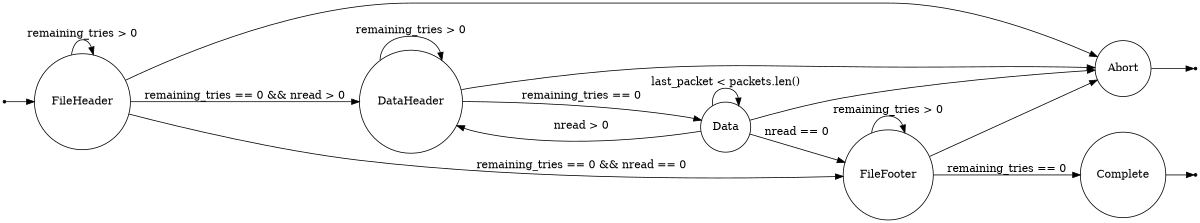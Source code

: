 digraph finite_state_machine {
    rankdir=LR;
    size="8,5"

    node [shape = point ]; Initial;
    node [shape = point ]; FinalSuccess;
    node [shape = point ]; FinalFailure;
    node [shape = circle];

    Initial -> FileHeader;
    FileHeader -> FileHeader [ label = "remaining_tries > 0" ];
    FileHeader -> Abort;
    FileHeader -> DataHeader [ label = "remaining_tries == 0 && nread > 0" ];
    FileHeader -> FileFooter [ label = "remaining_tries == 0 && nread == 0" ];
    DataHeader -> DataHeader [ label = "remaining_tries > 0" ];
    DataHeader -> Data [ label = "remaining_tries == 0" ];
    DataHeader -> Abort;
    Data -> Data [ label = "last_packet < packets.len()" ];
    Data -> DataHeader [ label = "nread > 0" ];
    Data -> FileFooter [ label = "nread == 0" ];
    Data -> Abort;
    FileFooter -> FileFooter [ label = "remaining_tries > 0" ];
    FileFooter -> Abort;
    FileFooter -> Complete [ label = "remaining_tries == 0" ];

    Abort -> FinalFailure;
    Complete -> FinalSuccess;
}
